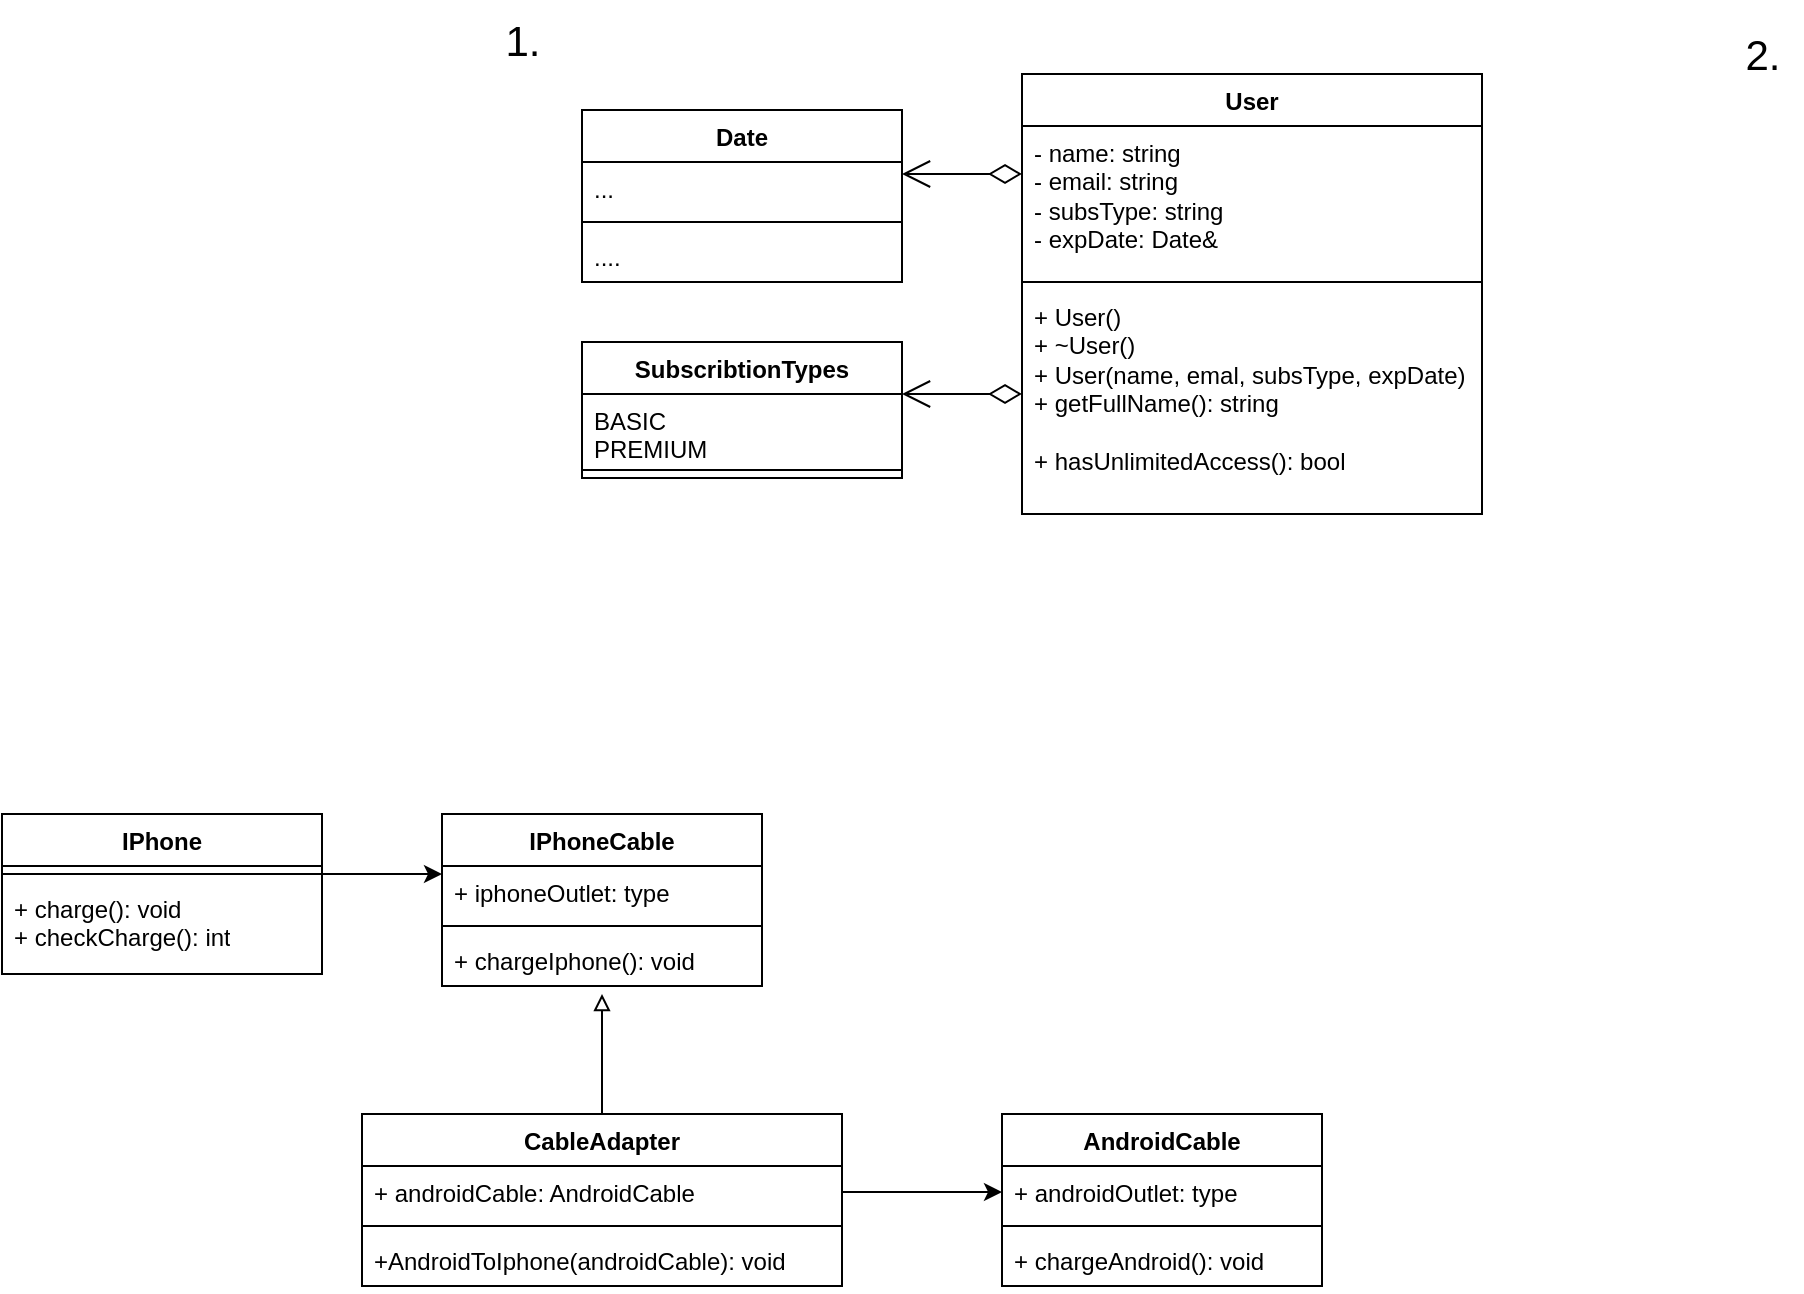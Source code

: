 <mxfile version="23.1.6" type="github">
  <diagram name="Сторінка-1" id="_aa1MwNTrUtcZgbh-YB0">
    <mxGraphModel dx="2044" dy="760" grid="1" gridSize="10" guides="1" tooltips="1" connect="1" arrows="1" fold="1" page="1" pageScale="1" pageWidth="850" pageHeight="1100" math="0" shadow="0">
      <root>
        <mxCell id="0" />
        <mxCell id="1" parent="0" />
        <mxCell id="qZM3hDWD_EfuBB5bhHqb-1" value="User" style="swimlane;fontStyle=1;align=center;verticalAlign=top;childLayout=stackLayout;horizontal=1;startSize=26;horizontalStack=0;resizeParent=1;resizeParentMax=0;resizeLast=0;collapsible=1;marginBottom=0;whiteSpace=wrap;html=1;" parent="1" vertex="1">
          <mxGeometry x="250" y="160" width="230" height="220" as="geometry" />
        </mxCell>
        <mxCell id="qZM3hDWD_EfuBB5bhHqb-2" value="- name: string&lt;br&gt;- email: string&lt;br&gt;- subsType: string&lt;br&gt;- expDate: Date&amp;amp;&amp;nbsp;" style="text;strokeColor=none;fillColor=none;align=left;verticalAlign=top;spacingLeft=4;spacingRight=4;overflow=hidden;rotatable=0;points=[[0,0.5],[1,0.5]];portConstraint=eastwest;whiteSpace=wrap;html=1;" parent="qZM3hDWD_EfuBB5bhHqb-1" vertex="1">
          <mxGeometry y="26" width="230" height="74" as="geometry" />
        </mxCell>
        <mxCell id="qZM3hDWD_EfuBB5bhHqb-3" value="" style="line;strokeWidth=1;fillColor=none;align=left;verticalAlign=middle;spacingTop=-1;spacingLeft=3;spacingRight=3;rotatable=0;labelPosition=right;points=[];portConstraint=eastwest;strokeColor=inherit;" parent="qZM3hDWD_EfuBB5bhHqb-1" vertex="1">
          <mxGeometry y="100" width="230" height="8" as="geometry" />
        </mxCell>
        <mxCell id="qZM3hDWD_EfuBB5bhHqb-4" value="+ User()&lt;br&gt;+ ~User()&lt;br&gt;+ User(name, emal, subsType, expDate)&lt;br&gt;+ getFullName(): string&lt;br&gt;&lt;br&gt;+ hasUnlimitedAccess(): bool" style="text;strokeColor=none;fillColor=none;align=left;verticalAlign=top;spacingLeft=4;spacingRight=4;overflow=hidden;rotatable=0;points=[[0,0.5],[1,0.5]];portConstraint=eastwest;whiteSpace=wrap;html=1;" parent="qZM3hDWD_EfuBB5bhHqb-1" vertex="1">
          <mxGeometry y="108" width="230" height="112" as="geometry" />
        </mxCell>
        <mxCell id="y9fGYAghP5PMQkq3UWg3-1" value="SubscribtionTypes" style="swimlane;fontStyle=1;align=center;verticalAlign=top;childLayout=stackLayout;horizontal=1;startSize=26;horizontalStack=0;resizeParent=1;resizeParentMax=0;resizeLast=0;collapsible=1;marginBottom=0;whiteSpace=wrap;html=1;" parent="1" vertex="1">
          <mxGeometry x="30" y="294" width="160" height="68" as="geometry" />
        </mxCell>
        <mxCell id="y9fGYAghP5PMQkq3UWg3-2" value="BASIC&amp;nbsp;&lt;br&gt;PREMIUM&amp;nbsp;" style="text;strokeColor=none;fillColor=none;align=left;verticalAlign=top;spacingLeft=4;spacingRight=4;overflow=hidden;rotatable=0;points=[[0,0.5],[1,0.5]];portConstraint=eastwest;whiteSpace=wrap;html=1;" parent="y9fGYAghP5PMQkq3UWg3-1" vertex="1">
          <mxGeometry y="26" width="160" height="34" as="geometry" />
        </mxCell>
        <mxCell id="y9fGYAghP5PMQkq3UWg3-3" value="" style="line;strokeWidth=1;fillColor=none;align=left;verticalAlign=middle;spacingTop=-1;spacingLeft=3;spacingRight=3;rotatable=0;labelPosition=right;points=[];portConstraint=eastwest;strokeColor=inherit;" parent="y9fGYAghP5PMQkq3UWg3-1" vertex="1">
          <mxGeometry y="60" width="160" height="8" as="geometry" />
        </mxCell>
        <mxCell id="pp7JaojJXRGUMk-9s-zW-1" value="Date" style="swimlane;fontStyle=1;align=center;verticalAlign=top;childLayout=stackLayout;horizontal=1;startSize=26;horizontalStack=0;resizeParent=1;resizeParentMax=0;resizeLast=0;collapsible=1;marginBottom=0;whiteSpace=wrap;html=1;" vertex="1" parent="1">
          <mxGeometry x="30" y="178" width="160" height="86" as="geometry" />
        </mxCell>
        <mxCell id="pp7JaojJXRGUMk-9s-zW-2" value="..." style="text;strokeColor=none;fillColor=none;align=left;verticalAlign=top;spacingLeft=4;spacingRight=4;overflow=hidden;rotatable=0;points=[[0,0.5],[1,0.5]];portConstraint=eastwest;whiteSpace=wrap;html=1;" vertex="1" parent="pp7JaojJXRGUMk-9s-zW-1">
          <mxGeometry y="26" width="160" height="26" as="geometry" />
        </mxCell>
        <mxCell id="pp7JaojJXRGUMk-9s-zW-3" value="" style="line;strokeWidth=1;fillColor=none;align=left;verticalAlign=middle;spacingTop=-1;spacingLeft=3;spacingRight=3;rotatable=0;labelPosition=right;points=[];portConstraint=eastwest;strokeColor=inherit;" vertex="1" parent="pp7JaojJXRGUMk-9s-zW-1">
          <mxGeometry y="52" width="160" height="8" as="geometry" />
        </mxCell>
        <mxCell id="pp7JaojJXRGUMk-9s-zW-4" value="...." style="text;strokeColor=none;fillColor=none;align=left;verticalAlign=top;spacingLeft=4;spacingRight=4;overflow=hidden;rotatable=0;points=[[0,0.5],[1,0.5]];portConstraint=eastwest;whiteSpace=wrap;html=1;" vertex="1" parent="pp7JaojJXRGUMk-9s-zW-1">
          <mxGeometry y="60" width="160" height="26" as="geometry" />
        </mxCell>
        <mxCell id="pp7JaojJXRGUMk-9s-zW-6" value="" style="endArrow=open;html=1;endSize=12;startArrow=diamondThin;startSize=14;startFill=0;edgeStyle=orthogonalEdgeStyle;align=left;verticalAlign=bottom;rounded=0;" edge="1" parent="1">
          <mxGeometry x="-1" y="3" relative="1" as="geometry">
            <mxPoint x="250" y="210" as="sourcePoint" />
            <mxPoint x="190" y="210" as="targetPoint" />
          </mxGeometry>
        </mxCell>
        <mxCell id="pp7JaojJXRGUMk-9s-zW-7" value="" style="endArrow=open;html=1;endSize=12;startArrow=diamondThin;startSize=14;startFill=0;edgeStyle=orthogonalEdgeStyle;align=left;verticalAlign=bottom;rounded=0;" edge="1" parent="1">
          <mxGeometry x="-1" y="3" relative="1" as="geometry">
            <mxPoint x="250" y="320" as="sourcePoint" />
            <mxPoint x="190" y="320" as="targetPoint" />
          </mxGeometry>
        </mxCell>
        <mxCell id="pp7JaojJXRGUMk-9s-zW-8" value="&lt;font style=&quot;font-size: 21px;&quot;&gt;1.&lt;/font&gt;" style="text;html=1;align=center;verticalAlign=middle;resizable=0;points=[];autosize=1;strokeColor=none;fillColor=none;" vertex="1" parent="1">
          <mxGeometry x="-20" y="123" width="40" height="40" as="geometry" />
        </mxCell>
        <mxCell id="pp7JaojJXRGUMk-9s-zW-10" value="&lt;font style=&quot;font-size: 21px;&quot;&gt;2.&lt;/font&gt;" style="text;html=1;align=center;verticalAlign=middle;resizable=0;points=[];autosize=1;strokeColor=none;fillColor=none;" vertex="1" parent="1">
          <mxGeometry x="600" y="130" width="40" height="40" as="geometry" />
        </mxCell>
        <mxCell id="pp7JaojJXRGUMk-9s-zW-29" style="edgeStyle=orthogonalEdgeStyle;rounded=0;orthogonalLoop=1;jettySize=auto;html=1;" edge="1" parent="1" source="pp7JaojJXRGUMk-9s-zW-11">
          <mxGeometry relative="1" as="geometry">
            <mxPoint x="-40" y="560" as="targetPoint" />
            <Array as="points">
              <mxPoint x="-50" y="560" />
              <mxPoint x="-50" y="560" />
            </Array>
          </mxGeometry>
        </mxCell>
        <mxCell id="pp7JaojJXRGUMk-9s-zW-11" value="IPhone" style="swimlane;fontStyle=1;align=center;verticalAlign=top;childLayout=stackLayout;horizontal=1;startSize=26;horizontalStack=0;resizeParent=1;resizeParentMax=0;resizeLast=0;collapsible=1;marginBottom=0;whiteSpace=wrap;html=1;" vertex="1" parent="1">
          <mxGeometry x="-260" y="530" width="160" height="80" as="geometry" />
        </mxCell>
        <mxCell id="pp7JaojJXRGUMk-9s-zW-13" value="" style="line;strokeWidth=1;fillColor=none;align=left;verticalAlign=middle;spacingTop=-1;spacingLeft=3;spacingRight=3;rotatable=0;labelPosition=right;points=[];portConstraint=eastwest;strokeColor=inherit;" vertex="1" parent="pp7JaojJXRGUMk-9s-zW-11">
          <mxGeometry y="26" width="160" height="8" as="geometry" />
        </mxCell>
        <mxCell id="pp7JaojJXRGUMk-9s-zW-14" value="+ charge(): void&lt;br&gt;+ checkCharge(): int" style="text;strokeColor=none;fillColor=none;align=left;verticalAlign=top;spacingLeft=4;spacingRight=4;overflow=hidden;rotatable=0;points=[[0,0.5],[1,0.5]];portConstraint=eastwest;whiteSpace=wrap;html=1;" vertex="1" parent="pp7JaojJXRGUMk-9s-zW-11">
          <mxGeometry y="34" width="160" height="46" as="geometry" />
        </mxCell>
        <mxCell id="pp7JaojJXRGUMk-9s-zW-19" value="CableAdapter" style="swimlane;fontStyle=1;align=center;verticalAlign=top;childLayout=stackLayout;horizontal=1;startSize=26;horizontalStack=0;resizeParent=1;resizeParentMax=0;resizeLast=0;collapsible=1;marginBottom=0;whiteSpace=wrap;html=1;" vertex="1" parent="1">
          <mxGeometry x="-80" y="680" width="240" height="86" as="geometry" />
        </mxCell>
        <mxCell id="pp7JaojJXRGUMk-9s-zW-20" value="+ androidCable: AndroidCable" style="text;strokeColor=none;fillColor=none;align=left;verticalAlign=top;spacingLeft=4;spacingRight=4;overflow=hidden;rotatable=0;points=[[0,0.5],[1,0.5]];portConstraint=eastwest;whiteSpace=wrap;html=1;" vertex="1" parent="pp7JaojJXRGUMk-9s-zW-19">
          <mxGeometry y="26" width="240" height="26" as="geometry" />
        </mxCell>
        <mxCell id="pp7JaojJXRGUMk-9s-zW-21" value="" style="line;strokeWidth=1;fillColor=none;align=left;verticalAlign=middle;spacingTop=-1;spacingLeft=3;spacingRight=3;rotatable=0;labelPosition=right;points=[];portConstraint=eastwest;strokeColor=inherit;" vertex="1" parent="pp7JaojJXRGUMk-9s-zW-19">
          <mxGeometry y="52" width="240" height="8" as="geometry" />
        </mxCell>
        <mxCell id="pp7JaojJXRGUMk-9s-zW-22" value="+AndroidToIphone(androidCable): void&amp;nbsp;" style="text;strokeColor=none;fillColor=none;align=left;verticalAlign=top;spacingLeft=4;spacingRight=4;overflow=hidden;rotatable=0;points=[[0,0.5],[1,0.5]];portConstraint=eastwest;whiteSpace=wrap;html=1;" vertex="1" parent="pp7JaojJXRGUMk-9s-zW-19">
          <mxGeometry y="60" width="240" height="26" as="geometry" />
        </mxCell>
        <mxCell id="pp7JaojJXRGUMk-9s-zW-23" value="AndroidCable" style="swimlane;fontStyle=1;align=center;verticalAlign=top;childLayout=stackLayout;horizontal=1;startSize=26;horizontalStack=0;resizeParent=1;resizeParentMax=0;resizeLast=0;collapsible=1;marginBottom=0;whiteSpace=wrap;html=1;" vertex="1" parent="1">
          <mxGeometry x="240" y="680" width="160" height="86" as="geometry" />
        </mxCell>
        <mxCell id="pp7JaojJXRGUMk-9s-zW-24" value="+ androidOutlet: type" style="text;strokeColor=none;fillColor=none;align=left;verticalAlign=top;spacingLeft=4;spacingRight=4;overflow=hidden;rotatable=0;points=[[0,0.5],[1,0.5]];portConstraint=eastwest;whiteSpace=wrap;html=1;" vertex="1" parent="pp7JaojJXRGUMk-9s-zW-23">
          <mxGeometry y="26" width="160" height="26" as="geometry" />
        </mxCell>
        <mxCell id="pp7JaojJXRGUMk-9s-zW-25" value="" style="line;strokeWidth=1;fillColor=none;align=left;verticalAlign=middle;spacingTop=-1;spacingLeft=3;spacingRight=3;rotatable=0;labelPosition=right;points=[];portConstraint=eastwest;strokeColor=inherit;" vertex="1" parent="pp7JaojJXRGUMk-9s-zW-23">
          <mxGeometry y="52" width="160" height="8" as="geometry" />
        </mxCell>
        <mxCell id="pp7JaojJXRGUMk-9s-zW-26" value="+ chargeAndroid(): void" style="text;strokeColor=none;fillColor=none;align=left;verticalAlign=top;spacingLeft=4;spacingRight=4;overflow=hidden;rotatable=0;points=[[0,0.5],[1,0.5]];portConstraint=eastwest;whiteSpace=wrap;html=1;" vertex="1" parent="pp7JaojJXRGUMk-9s-zW-23">
          <mxGeometry y="60" width="160" height="26" as="geometry" />
        </mxCell>
        <mxCell id="pp7JaojJXRGUMk-9s-zW-27" style="edgeStyle=orthogonalEdgeStyle;rounded=0;orthogonalLoop=1;jettySize=auto;html=1;entryX=0;entryY=0.5;entryDx=0;entryDy=0;" edge="1" parent="1" source="pp7JaojJXRGUMk-9s-zW-20" target="pp7JaojJXRGUMk-9s-zW-24">
          <mxGeometry relative="1" as="geometry" />
        </mxCell>
        <mxCell id="pp7JaojJXRGUMk-9s-zW-28" style="edgeStyle=orthogonalEdgeStyle;rounded=0;orthogonalLoop=1;jettySize=auto;html=1;endArrow=block;endFill=0;" edge="1" parent="1" source="pp7JaojJXRGUMk-9s-zW-19">
          <mxGeometry relative="1" as="geometry">
            <mxPoint x="40" y="620" as="targetPoint" />
          </mxGeometry>
        </mxCell>
        <mxCell id="pp7JaojJXRGUMk-9s-zW-32" value="IPhoneCable" style="swimlane;fontStyle=1;align=center;verticalAlign=top;childLayout=stackLayout;horizontal=1;startSize=26;horizontalStack=0;resizeParent=1;resizeParentMax=0;resizeLast=0;collapsible=1;marginBottom=0;whiteSpace=wrap;html=1;" vertex="1" parent="1">
          <mxGeometry x="-40" y="530" width="160" height="86" as="geometry" />
        </mxCell>
        <mxCell id="pp7JaojJXRGUMk-9s-zW-33" value="+ iphoneOutlet: type" style="text;strokeColor=none;fillColor=none;align=left;verticalAlign=top;spacingLeft=4;spacingRight=4;overflow=hidden;rotatable=0;points=[[0,0.5],[1,0.5]];portConstraint=eastwest;whiteSpace=wrap;html=1;" vertex="1" parent="pp7JaojJXRGUMk-9s-zW-32">
          <mxGeometry y="26" width="160" height="26" as="geometry" />
        </mxCell>
        <mxCell id="pp7JaojJXRGUMk-9s-zW-34" value="" style="line;strokeWidth=1;fillColor=none;align=left;verticalAlign=middle;spacingTop=-1;spacingLeft=3;spacingRight=3;rotatable=0;labelPosition=right;points=[];portConstraint=eastwest;strokeColor=inherit;" vertex="1" parent="pp7JaojJXRGUMk-9s-zW-32">
          <mxGeometry y="52" width="160" height="8" as="geometry" />
        </mxCell>
        <mxCell id="pp7JaojJXRGUMk-9s-zW-35" value="+ chargeIphone(): void" style="text;strokeColor=none;fillColor=none;align=left;verticalAlign=top;spacingLeft=4;spacingRight=4;overflow=hidden;rotatable=0;points=[[0,0.5],[1,0.5]];portConstraint=eastwest;whiteSpace=wrap;html=1;" vertex="1" parent="pp7JaojJXRGUMk-9s-zW-32">
          <mxGeometry y="60" width="160" height="26" as="geometry" />
        </mxCell>
      </root>
    </mxGraphModel>
  </diagram>
</mxfile>
